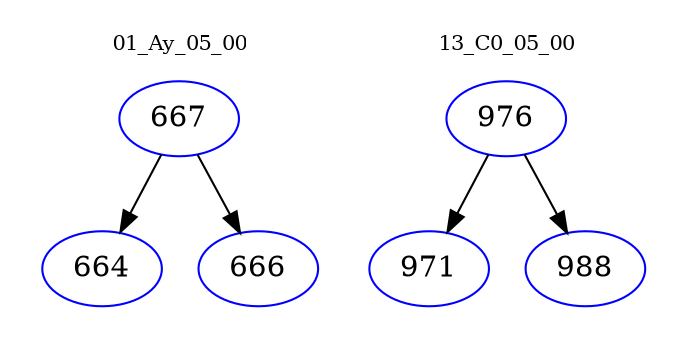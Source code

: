 digraph{
subgraph cluster_0 {
color = white
label = "01_Ay_05_00";
fontsize=10;
T0_667 [label="667", color="blue"]
T0_667 -> T0_664 [color="black"]
T0_664 [label="664", color="blue"]
T0_667 -> T0_666 [color="black"]
T0_666 [label="666", color="blue"]
}
subgraph cluster_1 {
color = white
label = "13_C0_05_00";
fontsize=10;
T1_976 [label="976", color="blue"]
T1_976 -> T1_971 [color="black"]
T1_971 [label="971", color="blue"]
T1_976 -> T1_988 [color="black"]
T1_988 [label="988", color="blue"]
}
}
